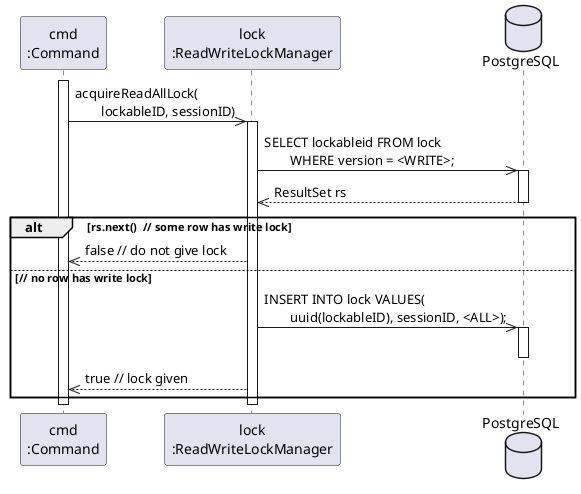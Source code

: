 @startuml sequenceDiagram
  participant "cmd\n:Command" as cmd
  participant "lock\n:ReadWriteLockManager" as lm
  database PostgreSQL as db

  activate cmd
    cmd->>lm: acquireReadAllLock(\n　　lockableID, sessionID)
    activate lm
      lm->>db: SELECT lockableid FROM lock\n　　WHERE version = <WRITE>;
      activate db
        db-->>lm: ResultSet rs
      deactivate db
      alt rs.next()  // some row has write lock
        lm-->>cmd: false // do not give lock
      else // no row has write lock
        lm->>db: INSERT INTO lock VALUES(\n　　uuid(lockableID), sessionID, <ALL>);
        activate db
        deactivate db
        lm-->>cmd: true // lock given
      end
    deactivate lm
  deactivate cmd
@enduml